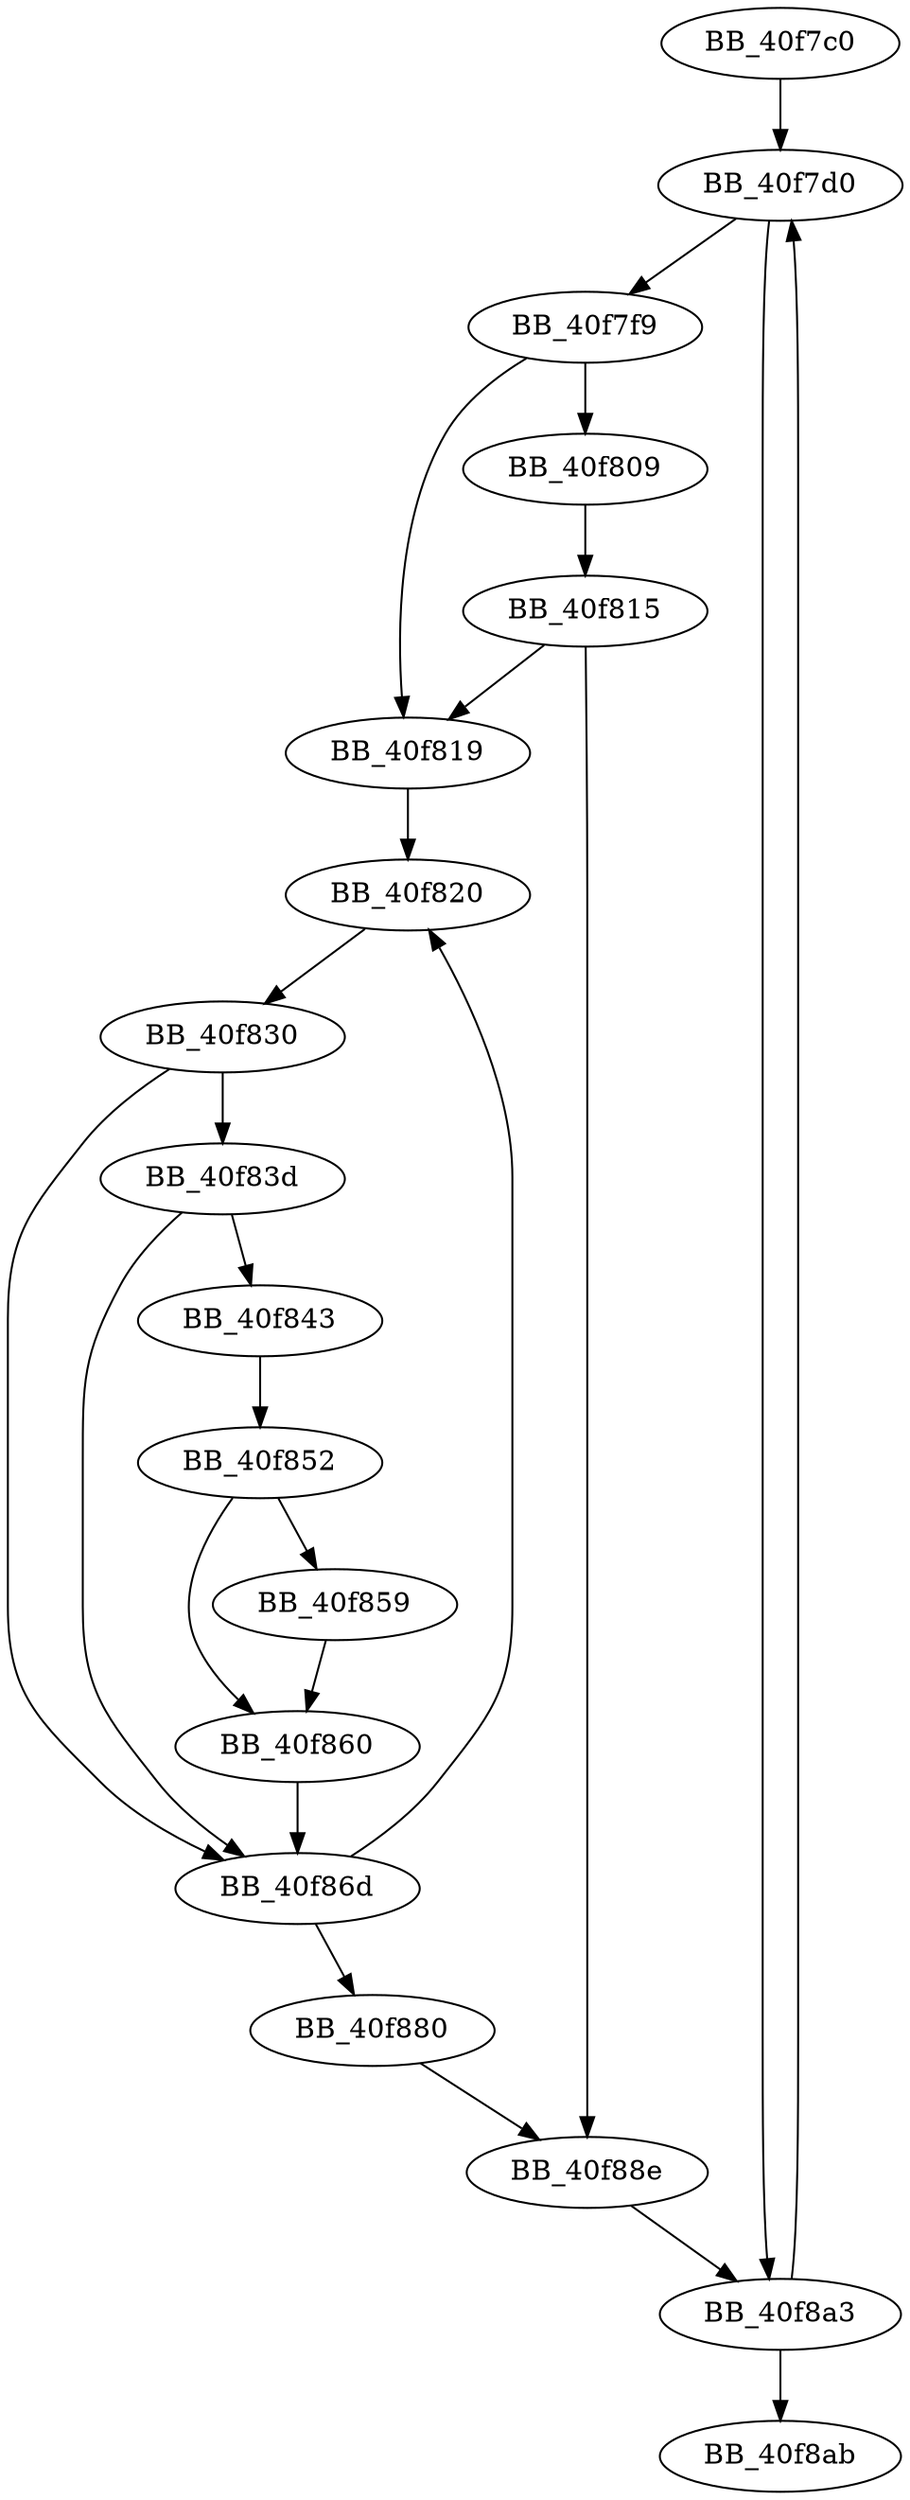 DiGraph sub_40F7C0{
BB_40f7c0->BB_40f7d0
BB_40f7d0->BB_40f7f9
BB_40f7d0->BB_40f8a3
BB_40f7f9->BB_40f809
BB_40f7f9->BB_40f819
BB_40f809->BB_40f815
BB_40f815->BB_40f819
BB_40f815->BB_40f88e
BB_40f819->BB_40f820
BB_40f820->BB_40f830
BB_40f830->BB_40f83d
BB_40f830->BB_40f86d
BB_40f83d->BB_40f843
BB_40f83d->BB_40f86d
BB_40f843->BB_40f852
BB_40f852->BB_40f859
BB_40f852->BB_40f860
BB_40f859->BB_40f860
BB_40f860->BB_40f86d
BB_40f86d->BB_40f820
BB_40f86d->BB_40f880
BB_40f880->BB_40f88e
BB_40f88e->BB_40f8a3
BB_40f8a3->BB_40f7d0
BB_40f8a3->BB_40f8ab
}
